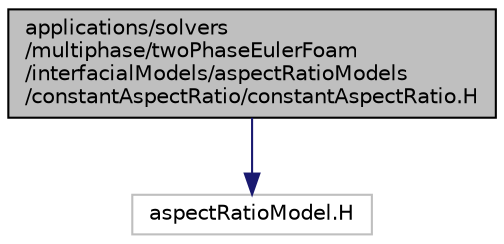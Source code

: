 digraph "applications/solvers/multiphase/twoPhaseEulerFoam/interfacialModels/aspectRatioModels/constantAspectRatio/constantAspectRatio.H"
{
  bgcolor="transparent";
  edge [fontname="Helvetica",fontsize="10",labelfontname="Helvetica",labelfontsize="10"];
  node [fontname="Helvetica",fontsize="10",shape=record];
  Node0 [label="applications/solvers\l/multiphase/twoPhaseEulerFoam\l/interfacialModels/aspectRatioModels\l/constantAspectRatio/constantAspectRatio.H",height=0.2,width=0.4,color="black", fillcolor="grey75", style="filled", fontcolor="black"];
  Node0 -> Node1 [color="midnightblue",fontsize="10",style="solid",fontname="Helvetica"];
  Node1 [label="aspectRatioModel.H",height=0.2,width=0.4,color="grey75"];
}
